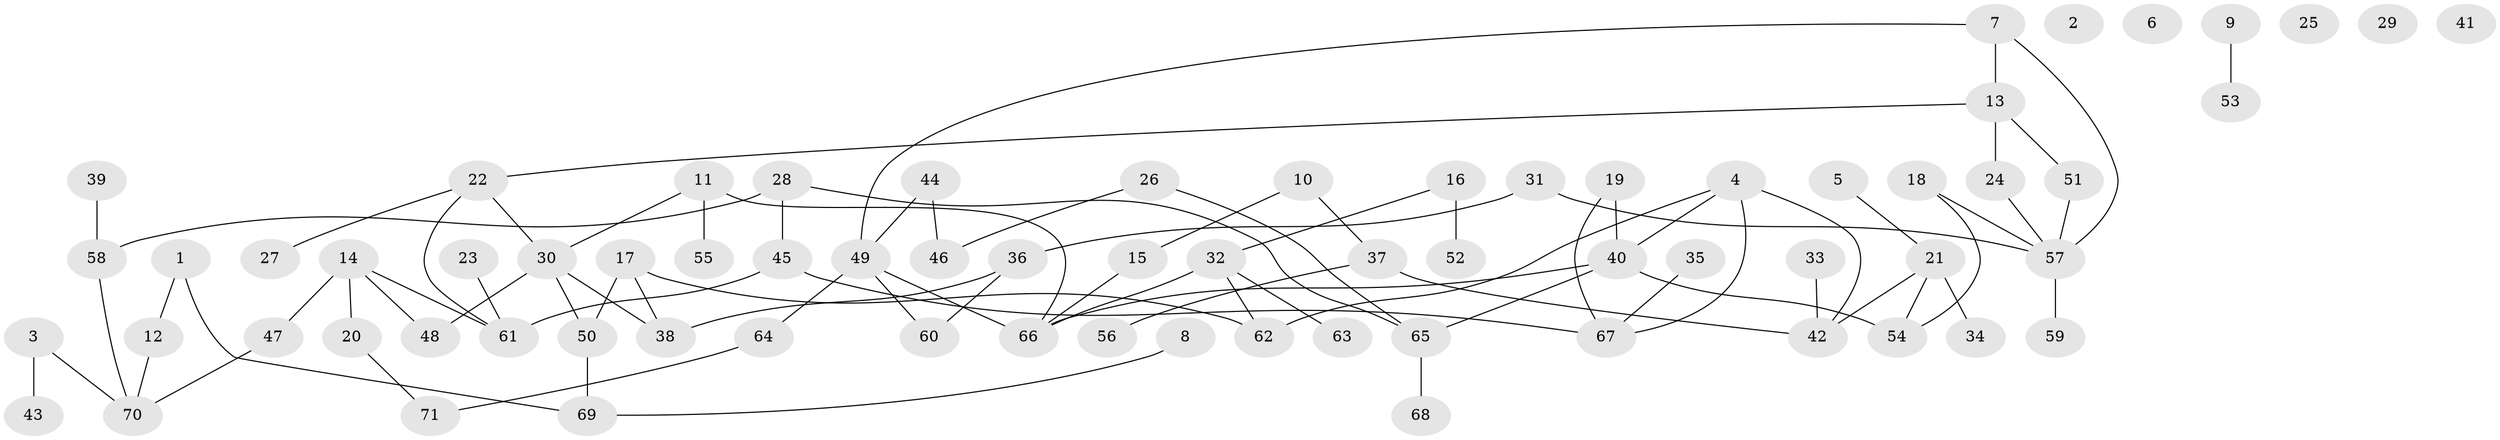 // coarse degree distribution, {0: 0.10204081632653061, 2: 0.30612244897959184, 1: 0.30612244897959184, 4: 0.14285714285714285, 5: 0.08163265306122448, 6: 0.04081632653061224, 7: 0.02040816326530612}
// Generated by graph-tools (version 1.1) at 2025/42/03/04/25 21:42:56]
// undirected, 71 vertices, 83 edges
graph export_dot {
graph [start="1"]
  node [color=gray90,style=filled];
  1;
  2;
  3;
  4;
  5;
  6;
  7;
  8;
  9;
  10;
  11;
  12;
  13;
  14;
  15;
  16;
  17;
  18;
  19;
  20;
  21;
  22;
  23;
  24;
  25;
  26;
  27;
  28;
  29;
  30;
  31;
  32;
  33;
  34;
  35;
  36;
  37;
  38;
  39;
  40;
  41;
  42;
  43;
  44;
  45;
  46;
  47;
  48;
  49;
  50;
  51;
  52;
  53;
  54;
  55;
  56;
  57;
  58;
  59;
  60;
  61;
  62;
  63;
  64;
  65;
  66;
  67;
  68;
  69;
  70;
  71;
  1 -- 12;
  1 -- 69;
  3 -- 43;
  3 -- 70;
  4 -- 40;
  4 -- 42;
  4 -- 62;
  4 -- 67;
  5 -- 21;
  7 -- 13;
  7 -- 49;
  7 -- 57;
  8 -- 69;
  9 -- 53;
  10 -- 15;
  10 -- 37;
  11 -- 30;
  11 -- 55;
  11 -- 66;
  12 -- 70;
  13 -- 22;
  13 -- 24;
  13 -- 51;
  14 -- 20;
  14 -- 47;
  14 -- 48;
  14 -- 61;
  15 -- 66;
  16 -- 32;
  16 -- 52;
  17 -- 38;
  17 -- 50;
  17 -- 62;
  18 -- 54;
  18 -- 57;
  19 -- 40;
  19 -- 67;
  20 -- 71;
  21 -- 34;
  21 -- 42;
  21 -- 54;
  22 -- 27;
  22 -- 30;
  22 -- 61;
  23 -- 61;
  24 -- 57;
  26 -- 46;
  26 -- 65;
  28 -- 45;
  28 -- 58;
  28 -- 65;
  30 -- 38;
  30 -- 48;
  30 -- 50;
  31 -- 36;
  31 -- 57;
  32 -- 62;
  32 -- 63;
  32 -- 66;
  33 -- 42;
  35 -- 67;
  36 -- 38;
  36 -- 60;
  37 -- 42;
  37 -- 56;
  39 -- 58;
  40 -- 54;
  40 -- 65;
  40 -- 66;
  44 -- 46;
  44 -- 49;
  45 -- 61;
  45 -- 67;
  47 -- 70;
  49 -- 60;
  49 -- 64;
  49 -- 66;
  50 -- 69;
  51 -- 57;
  57 -- 59;
  58 -- 70;
  64 -- 71;
  65 -- 68;
}
